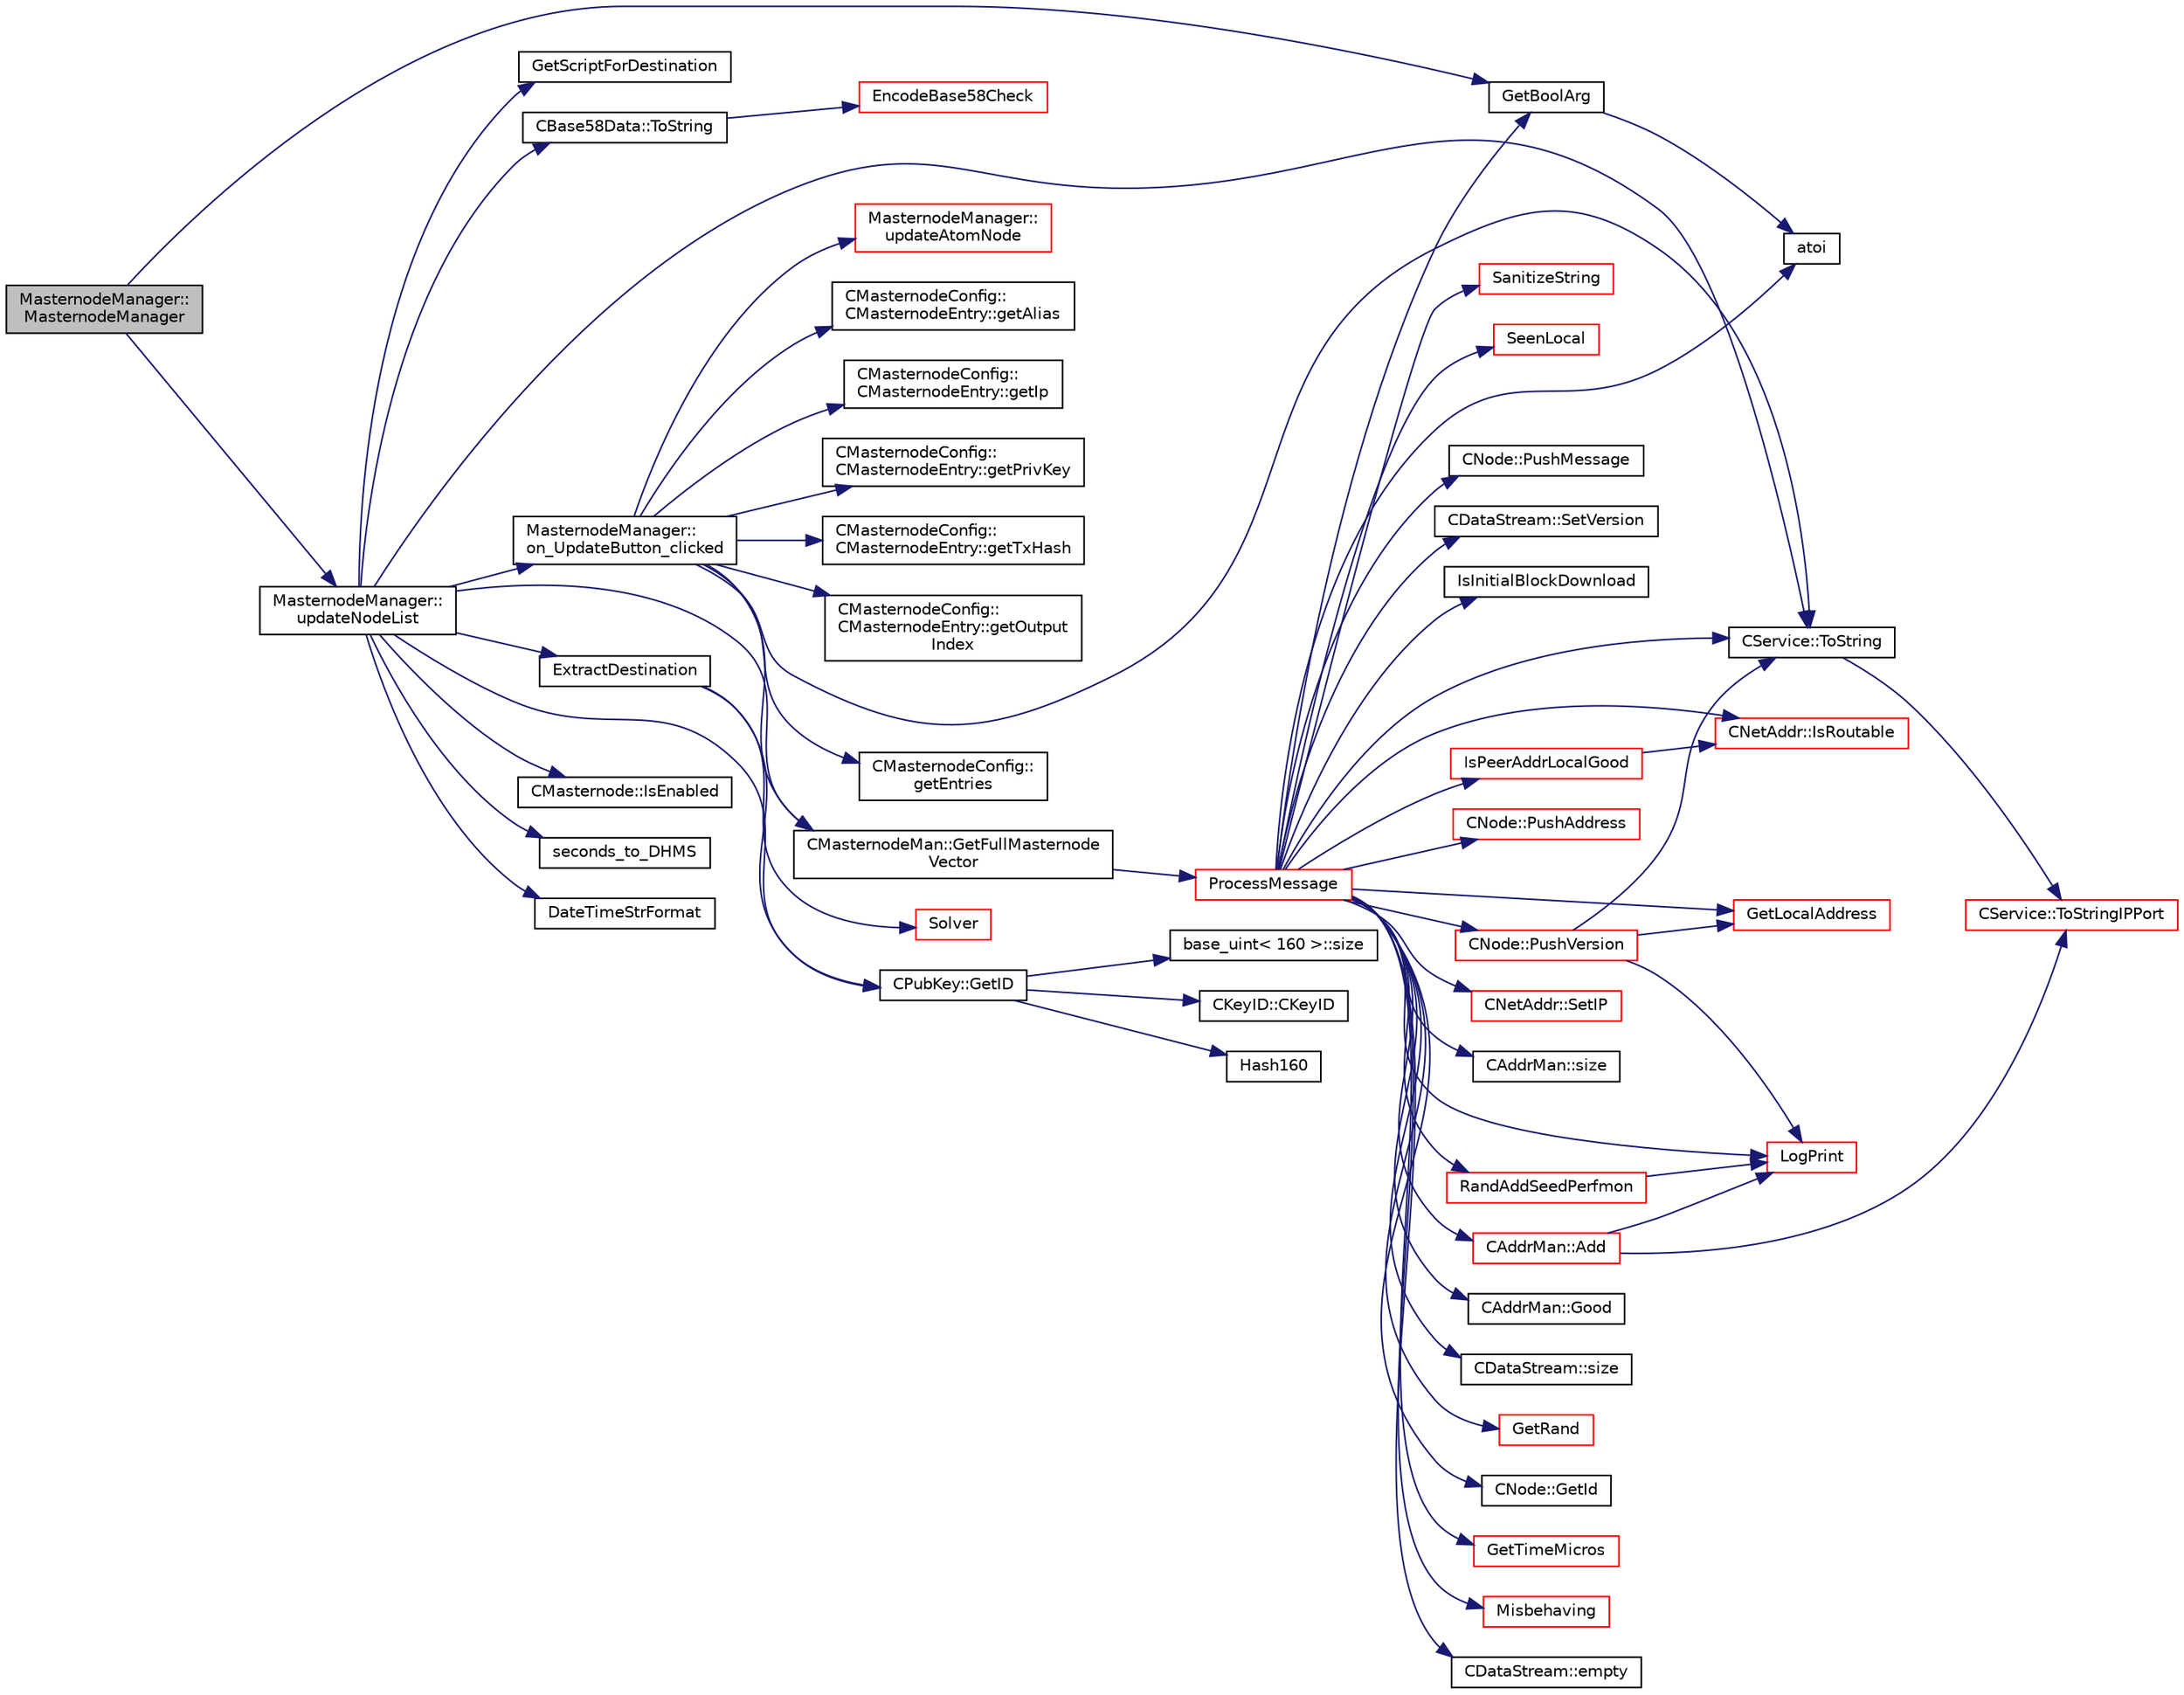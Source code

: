 digraph "MasternodeManager::MasternodeManager"
{
  edge [fontname="Helvetica",fontsize="10",labelfontname="Helvetica",labelfontsize="10"];
  node [fontname="Helvetica",fontsize="10",shape=record];
  rankdir="LR";
  Node0 [label="MasternodeManager::\lMasternodeManager",height=0.2,width=0.4,color="black", fillcolor="grey75", style="filled", fontcolor="black"];
  Node0 -> Node1 [color="midnightblue",fontsize="10",style="solid",fontname="Helvetica"];
  Node1 [label="MasternodeManager::\lupdateNodeList",height=0.2,width=0.4,color="black", fillcolor="white", style="filled",URL="$d9/d70/class_masternode_manager.html#a5485a8bd6ccf673027165cc1207dfae9"];
  Node1 -> Node2 [color="midnightblue",fontsize="10",style="solid",fontname="Helvetica"];
  Node2 [label="CMasternodeMan::GetFullMasternode\lVector",height=0.2,width=0.4,color="black", fillcolor="white", style="filled",URL="$dc/d6b/class_c_masternode_man.html#ab39e213a7601e1bef2eba1d5d63206f5"];
  Node2 -> Node3 [color="midnightblue",fontsize="10",style="solid",fontname="Helvetica"];
  Node3 [label="ProcessMessage",height=0.2,width=0.4,color="red", fillcolor="white", style="filled",URL="$df/d0a/main_8cpp.html#a8ba92b1a4bce3c835e887a9073d17d8e"];
  Node3 -> Node4 [color="midnightblue",fontsize="10",style="solid",fontname="Helvetica"];
  Node4 [label="RandAddSeedPerfmon",height=0.2,width=0.4,color="red", fillcolor="white", style="filled",URL="$df/d2d/util_8cpp.html#a786af12a87491f8dc24351d93b9833b6"];
  Node4 -> Node8 [color="midnightblue",fontsize="10",style="solid",fontname="Helvetica"];
  Node8 [label="LogPrint",height=0.2,width=0.4,color="red", fillcolor="white", style="filled",URL="$d8/d3c/util_8h.html#aab1f837a2366f424bdc996fdf6352171"];
  Node3 -> Node8 [color="midnightblue",fontsize="10",style="solid",fontname="Helvetica"];
  Node3 -> Node18 [color="midnightblue",fontsize="10",style="solid",fontname="Helvetica"];
  Node18 [label="CDataStream::size",height=0.2,width=0.4,color="black", fillcolor="white", style="filled",URL="$d5/d41/class_c_data_stream.html#add30f866dd928fc28c47fe79a0a6723a"];
  Node3 -> Node19 [color="midnightblue",fontsize="10",style="solid",fontname="Helvetica"];
  Node19 [label="GetRand",height=0.2,width=0.4,color="red", fillcolor="white", style="filled",URL="$df/d2d/util_8cpp.html#a27d9149d522b1fa87d84e5e9ca902aef"];
  Node3 -> Node21 [color="midnightblue",fontsize="10",style="solid",fontname="Helvetica"];
  Node21 [label="atoi",height=0.2,width=0.4,color="black", fillcolor="white", style="filled",URL="$d8/d3c/util_8h.html#aa5ce96ec36f4413f820cec9c1831c070"];
  Node3 -> Node22 [color="midnightblue",fontsize="10",style="solid",fontname="Helvetica"];
  Node22 [label="CNode::GetId",height=0.2,width=0.4,color="black", fillcolor="white", style="filled",URL="$d1/d64/class_c_node.html#a157903f7830c0dfbf6a93852066f0b8f"];
  Node3 -> Node23 [color="midnightblue",fontsize="10",style="solid",fontname="Helvetica"];
  Node23 [label="GetTimeMicros",height=0.2,width=0.4,color="red", fillcolor="white", style="filled",URL="$d8/d3c/util_8h.html#a0c5a06b50cd805b1923552114494c029"];
  Node3 -> Node25 [color="midnightblue",fontsize="10",style="solid",fontname="Helvetica"];
  Node25 [label="Misbehaving",height=0.2,width=0.4,color="red", fillcolor="white", style="filled",URL="$df/d0a/main_8cpp.html#a387fdffa0ff52dde6b7d1c2991a9bdac",tooltip="Increase a node&#39;s misbehavior score. "];
  Node3 -> Node27 [color="midnightblue",fontsize="10",style="solid",fontname="Helvetica"];
  Node27 [label="CService::ToString",height=0.2,width=0.4,color="black", fillcolor="white", style="filled",URL="$d3/dcc/class_c_service.html#a225473158bc07c87a6a862160d73cfea"];
  Node27 -> Node28 [color="midnightblue",fontsize="10",style="solid",fontname="Helvetica"];
  Node28 [label="CService::ToStringIPPort",height=0.2,width=0.4,color="red", fillcolor="white", style="filled",URL="$d3/dcc/class_c_service.html#a224204c838b12eeb49ca7eabe6f75004"];
  Node3 -> Node42 [color="midnightblue",fontsize="10",style="solid",fontname="Helvetica"];
  Node42 [label="CDataStream::empty",height=0.2,width=0.4,color="black", fillcolor="white", style="filled",URL="$d5/d41/class_c_data_stream.html#ab2633ac67f098dad30d03291741c2e42"];
  Node3 -> Node43 [color="midnightblue",fontsize="10",style="solid",fontname="Helvetica"];
  Node43 [label="SanitizeString",height=0.2,width=0.4,color="red", fillcolor="white", style="filled",URL="$df/d2d/util_8cpp.html#ae204f01eeaadc5a85015a51f369a8356"];
  Node3 -> Node45 [color="midnightblue",fontsize="10",style="solid",fontname="Helvetica"];
  Node45 [label="SeenLocal",height=0.2,width=0.4,color="red", fillcolor="white", style="filled",URL="$dd/d84/net_8cpp.html#af7487aacfc9d708b3db40c255ec070a8",tooltip="vote for a local address "];
  Node3 -> Node58 [color="midnightblue",fontsize="10",style="solid",fontname="Helvetica"];
  Node58 [label="CNode::PushVersion",height=0.2,width=0.4,color="red", fillcolor="white", style="filled",URL="$d1/d64/class_c_node.html#a4dbfe4f6c1fd162aaa905e4bd201d536"];
  Node58 -> Node47 [color="midnightblue",fontsize="10",style="solid",fontname="Helvetica"];
  Node47 [label="GetLocalAddress",height=0.2,width=0.4,color="red", fillcolor="white", style="filled",URL="$dd/d84/net_8cpp.html#a66f5f0bc1dad5cfe429157d5637a93dc"];
  Node58 -> Node8 [color="midnightblue",fontsize="10",style="solid",fontname="Helvetica"];
  Node58 -> Node27 [color="midnightblue",fontsize="10",style="solid",fontname="Helvetica"];
  Node3 -> Node60 [color="midnightblue",fontsize="10",style="solid",fontname="Helvetica"];
  Node60 [label="CNode::PushMessage",height=0.2,width=0.4,color="black", fillcolor="white", style="filled",URL="$d1/d64/class_c_node.html#a204fda3d33404cb37698c085b1583ab2"];
  Node3 -> Node61 [color="midnightblue",fontsize="10",style="solid",fontname="Helvetica"];
  Node61 [label="CDataStream::SetVersion",height=0.2,width=0.4,color="black", fillcolor="white", style="filled",URL="$d5/d41/class_c_data_stream.html#a267d1315f3f9e9bcf9e7168beaa240c4"];
  Node3 -> Node62 [color="midnightblue",fontsize="10",style="solid",fontname="Helvetica"];
  Node62 [label="IsInitialBlockDownload",height=0.2,width=0.4,color="black", fillcolor="white", style="filled",URL="$df/d0a/main_8cpp.html#a5edcd96316574fd4a7f3ae0922a5cfd6",tooltip="Check whether we are doing an initial block download (synchronizing from disk or network) ..."];
  Node3 -> Node47 [color="midnightblue",fontsize="10",style="solid",fontname="Helvetica"];
  Node3 -> Node51 [color="midnightblue",fontsize="10",style="solid",fontname="Helvetica"];
  Node51 [label="CNetAddr::IsRoutable",height=0.2,width=0.4,color="red", fillcolor="white", style="filled",URL="$d3/dc3/class_c_net_addr.html#a4e3b2fea2a6151c76684b3812df4a5c3"];
  Node3 -> Node53 [color="midnightblue",fontsize="10",style="solid",fontname="Helvetica"];
  Node53 [label="CNode::PushAddress",height=0.2,width=0.4,color="red", fillcolor="white", style="filled",URL="$d1/d64/class_c_node.html#a06950a5ce265a1d4df1aad7f28e6fde8"];
  Node3 -> Node63 [color="midnightblue",fontsize="10",style="solid",fontname="Helvetica"];
  Node63 [label="IsPeerAddrLocalGood",height=0.2,width=0.4,color="red", fillcolor="white", style="filled",URL="$dd/d84/net_8cpp.html#a058b75c6fcc94a0643184c237ad6de93"];
  Node63 -> Node51 [color="midnightblue",fontsize="10",style="solid",fontname="Helvetica"];
  Node3 -> Node66 [color="midnightblue",fontsize="10",style="solid",fontname="Helvetica"];
  Node66 [label="CNetAddr::SetIP",height=0.2,width=0.4,color="red", fillcolor="white", style="filled",URL="$d3/dc3/class_c_net_addr.html#a1c6087345e5ca07a151451cd6deb974f"];
  Node3 -> Node67 [color="midnightblue",fontsize="10",style="solid",fontname="Helvetica"];
  Node67 [label="CAddrMan::size",height=0.2,width=0.4,color="black", fillcolor="white", style="filled",URL="$d1/dc7/class_c_addr_man.html#a15b8e72f55344b6fbd1bc1bda3cdc5bc"];
  Node3 -> Node68 [color="midnightblue",fontsize="10",style="solid",fontname="Helvetica"];
  Node68 [label="CAddrMan::Good",height=0.2,width=0.4,color="black", fillcolor="white", style="filled",URL="$d1/dc7/class_c_addr_man.html#a993e80e74701d7bc6bb49880c387b847"];
  Node3 -> Node69 [color="midnightblue",fontsize="10",style="solid",fontname="Helvetica"];
  Node69 [label="CAddrMan::Add",height=0.2,width=0.4,color="red", fillcolor="white", style="filled",URL="$d1/dc7/class_c_addr_man.html#a03fcc7109b5f014760dc50a81f68c5ec"];
  Node69 -> Node8 [color="midnightblue",fontsize="10",style="solid",fontname="Helvetica"];
  Node69 -> Node28 [color="midnightblue",fontsize="10",style="solid",fontname="Helvetica"];
  Node3 -> Node72 [color="midnightblue",fontsize="10",style="solid",fontname="Helvetica"];
  Node72 [label="GetBoolArg",height=0.2,width=0.4,color="black", fillcolor="white", style="filled",URL="$df/d2d/util_8cpp.html#a64d956f1dda7f9a80ab5d594532b906d",tooltip="Return boolean argument or default value. "];
  Node72 -> Node21 [color="midnightblue",fontsize="10",style="solid",fontname="Helvetica"];
  Node1 -> Node417 [color="midnightblue",fontsize="10",style="solid",fontname="Helvetica"];
  Node417 [label="CMasternode::IsEnabled",height=0.2,width=0.4,color="black", fillcolor="white", style="filled",URL="$d6/dac/class_c_masternode.html#a08782379f6ba10e9087b39f0cef19bce"];
  Node1 -> Node27 [color="midnightblue",fontsize="10",style="solid",fontname="Helvetica"];
  Node1 -> Node546 [color="midnightblue",fontsize="10",style="solid",fontname="Helvetica"];
  Node546 [label="seconds_to_DHMS",height=0.2,width=0.4,color="black", fillcolor="white", style="filled",URL="$d8/dc8/masternodemanager_8cpp.html#a26a23b01f525649279e12d5c06597b99"];
  Node1 -> Node17 [color="midnightblue",fontsize="10",style="solid",fontname="Helvetica"];
  Node17 [label="DateTimeStrFormat",height=0.2,width=0.4,color="black", fillcolor="white", style="filled",URL="$df/d2d/util_8cpp.html#a749bc6776c8ec72d7c5e4dea56aee415"];
  Node1 -> Node422 [color="midnightblue",fontsize="10",style="solid",fontname="Helvetica"];
  Node422 [label="GetScriptForDestination",height=0.2,width=0.4,color="black", fillcolor="white", style="filled",URL="$dd/d0f/script_8cpp.html#ae40f28d3b46c21033f6ee1f1200d0321"];
  Node1 -> Node262 [color="midnightblue",fontsize="10",style="solid",fontname="Helvetica"];
  Node262 [label="CPubKey::GetID",height=0.2,width=0.4,color="black", fillcolor="white", style="filled",URL="$da/d4e/class_c_pub_key.html#a2675f7e6f72eff68e7a5227289feb021"];
  Node262 -> Node263 [color="midnightblue",fontsize="10",style="solid",fontname="Helvetica"];
  Node263 [label="CKeyID::CKeyID",height=0.2,width=0.4,color="black", fillcolor="white", style="filled",URL="$dd/d88/class_c_key_i_d.html#a01dbd3c37820a2ffe89d106c6a7cf53d"];
  Node262 -> Node264 [color="midnightblue",fontsize="10",style="solid",fontname="Helvetica"];
  Node264 [label="Hash160",height=0.2,width=0.4,color="black", fillcolor="white", style="filled",URL="$db/dfb/hash_8h.html#a4490f70ddae16e9e48460a0416a48a6b"];
  Node262 -> Node265 [color="midnightblue",fontsize="10",style="solid",fontname="Helvetica"];
  Node265 [label="base_uint\< 160 \>::size",height=0.2,width=0.4,color="black", fillcolor="white", style="filled",URL="$da/df7/classbase__uint.html#a1f49b034e686269601ea89b0319b8004"];
  Node1 -> Node373 [color="midnightblue",fontsize="10",style="solid",fontname="Helvetica"];
  Node373 [label="ExtractDestination",height=0.2,width=0.4,color="black", fillcolor="white", style="filled",URL="$dd/d0f/script_8cpp.html#a951f7e601746ae076afdf3169ecca2fc"];
  Node373 -> Node291 [color="midnightblue",fontsize="10",style="solid",fontname="Helvetica"];
  Node291 [label="Solver",height=0.2,width=0.4,color="red", fillcolor="white", style="filled",URL="$dd/d0f/script_8cpp.html#a6ee6be50bff44464e905680c6fcee6dc"];
  Node373 -> Node262 [color="midnightblue",fontsize="10",style="solid",fontname="Helvetica"];
  Node1 -> Node374 [color="midnightblue",fontsize="10",style="solid",fontname="Helvetica"];
  Node374 [label="CBase58Data::ToString",height=0.2,width=0.4,color="black", fillcolor="white", style="filled",URL="$d2/d08/class_c_base58_data.html#a7dc91af403ca02694b3247b15604e220"];
  Node374 -> Node375 [color="midnightblue",fontsize="10",style="solid",fontname="Helvetica"];
  Node375 [label="EncodeBase58Check",height=0.2,width=0.4,color="red", fillcolor="white", style="filled",URL="$db/d9c/base58_8cpp.html#ace9a5807ee51604f33044339f073ec76",tooltip="Encode a byte vector into a base58-encoded string, including checksum. "];
  Node1 -> Node547 [color="midnightblue",fontsize="10",style="solid",fontname="Helvetica"];
  Node547 [label="MasternodeManager::\lon_UpdateButton_clicked",height=0.2,width=0.4,color="black", fillcolor="white", style="filled",URL="$d9/d70/class_masternode_manager.html#ae8d07b4d869e3eb09fe1be445eff0430"];
  Node547 -> Node548 [color="midnightblue",fontsize="10",style="solid",fontname="Helvetica"];
  Node548 [label="CMasternodeConfig::\lgetEntries",height=0.2,width=0.4,color="black", fillcolor="white", style="filled",URL="$d9/d46/class_c_masternode_config.html#a21fb5f410e3dcd55429f256d4efe4e61"];
  Node547 -> Node2 [color="midnightblue",fontsize="10",style="solid",fontname="Helvetica"];
  Node547 -> Node549 [color="midnightblue",fontsize="10",style="solid",fontname="Helvetica"];
  Node549 [label="MasternodeManager::\lupdateAtomNode",height=0.2,width=0.4,color="red", fillcolor="white", style="filled",URL="$d9/d70/class_masternode_manager.html#abcb08c94c98e38d85e8862edab2f8ede"];
  Node547 -> Node551 [color="midnightblue",fontsize="10",style="solid",fontname="Helvetica"];
  Node551 [label="CMasternodeConfig::\lCMasternodeEntry::getAlias",height=0.2,width=0.4,color="black", fillcolor="white", style="filled",URL="$d7/d62/class_c_masternode_config_1_1_c_masternode_entry.html#abf242505d9955e37da0628a35d26677e"];
  Node547 -> Node552 [color="midnightblue",fontsize="10",style="solid",fontname="Helvetica"];
  Node552 [label="CMasternodeConfig::\lCMasternodeEntry::getIp",height=0.2,width=0.4,color="black", fillcolor="white", style="filled",URL="$d7/d62/class_c_masternode_config_1_1_c_masternode_entry.html#a50b3672f986b569c83bf29e08f8165c8"];
  Node547 -> Node553 [color="midnightblue",fontsize="10",style="solid",fontname="Helvetica"];
  Node553 [label="CMasternodeConfig::\lCMasternodeEntry::getPrivKey",height=0.2,width=0.4,color="black", fillcolor="white", style="filled",URL="$d7/d62/class_c_masternode_config_1_1_c_masternode_entry.html#ab0e21a945e43940b659bf289f9280552"];
  Node547 -> Node554 [color="midnightblue",fontsize="10",style="solid",fontname="Helvetica"];
  Node554 [label="CMasternodeConfig::\lCMasternodeEntry::getTxHash",height=0.2,width=0.4,color="black", fillcolor="white", style="filled",URL="$d7/d62/class_c_masternode_config_1_1_c_masternode_entry.html#a08039c5a3271a278c64a706c4b53d29b"];
  Node547 -> Node555 [color="midnightblue",fontsize="10",style="solid",fontname="Helvetica"];
  Node555 [label="CMasternodeConfig::\lCMasternodeEntry::getOutput\lIndex",height=0.2,width=0.4,color="black", fillcolor="white", style="filled",URL="$d7/d62/class_c_masternode_config_1_1_c_masternode_entry.html#a4aff6625aebbc697706d13fdf044cafa"];
  Node547 -> Node27 [color="midnightblue",fontsize="10",style="solid",fontname="Helvetica"];
  Node0 -> Node72 [color="midnightblue",fontsize="10",style="solid",fontname="Helvetica"];
}
